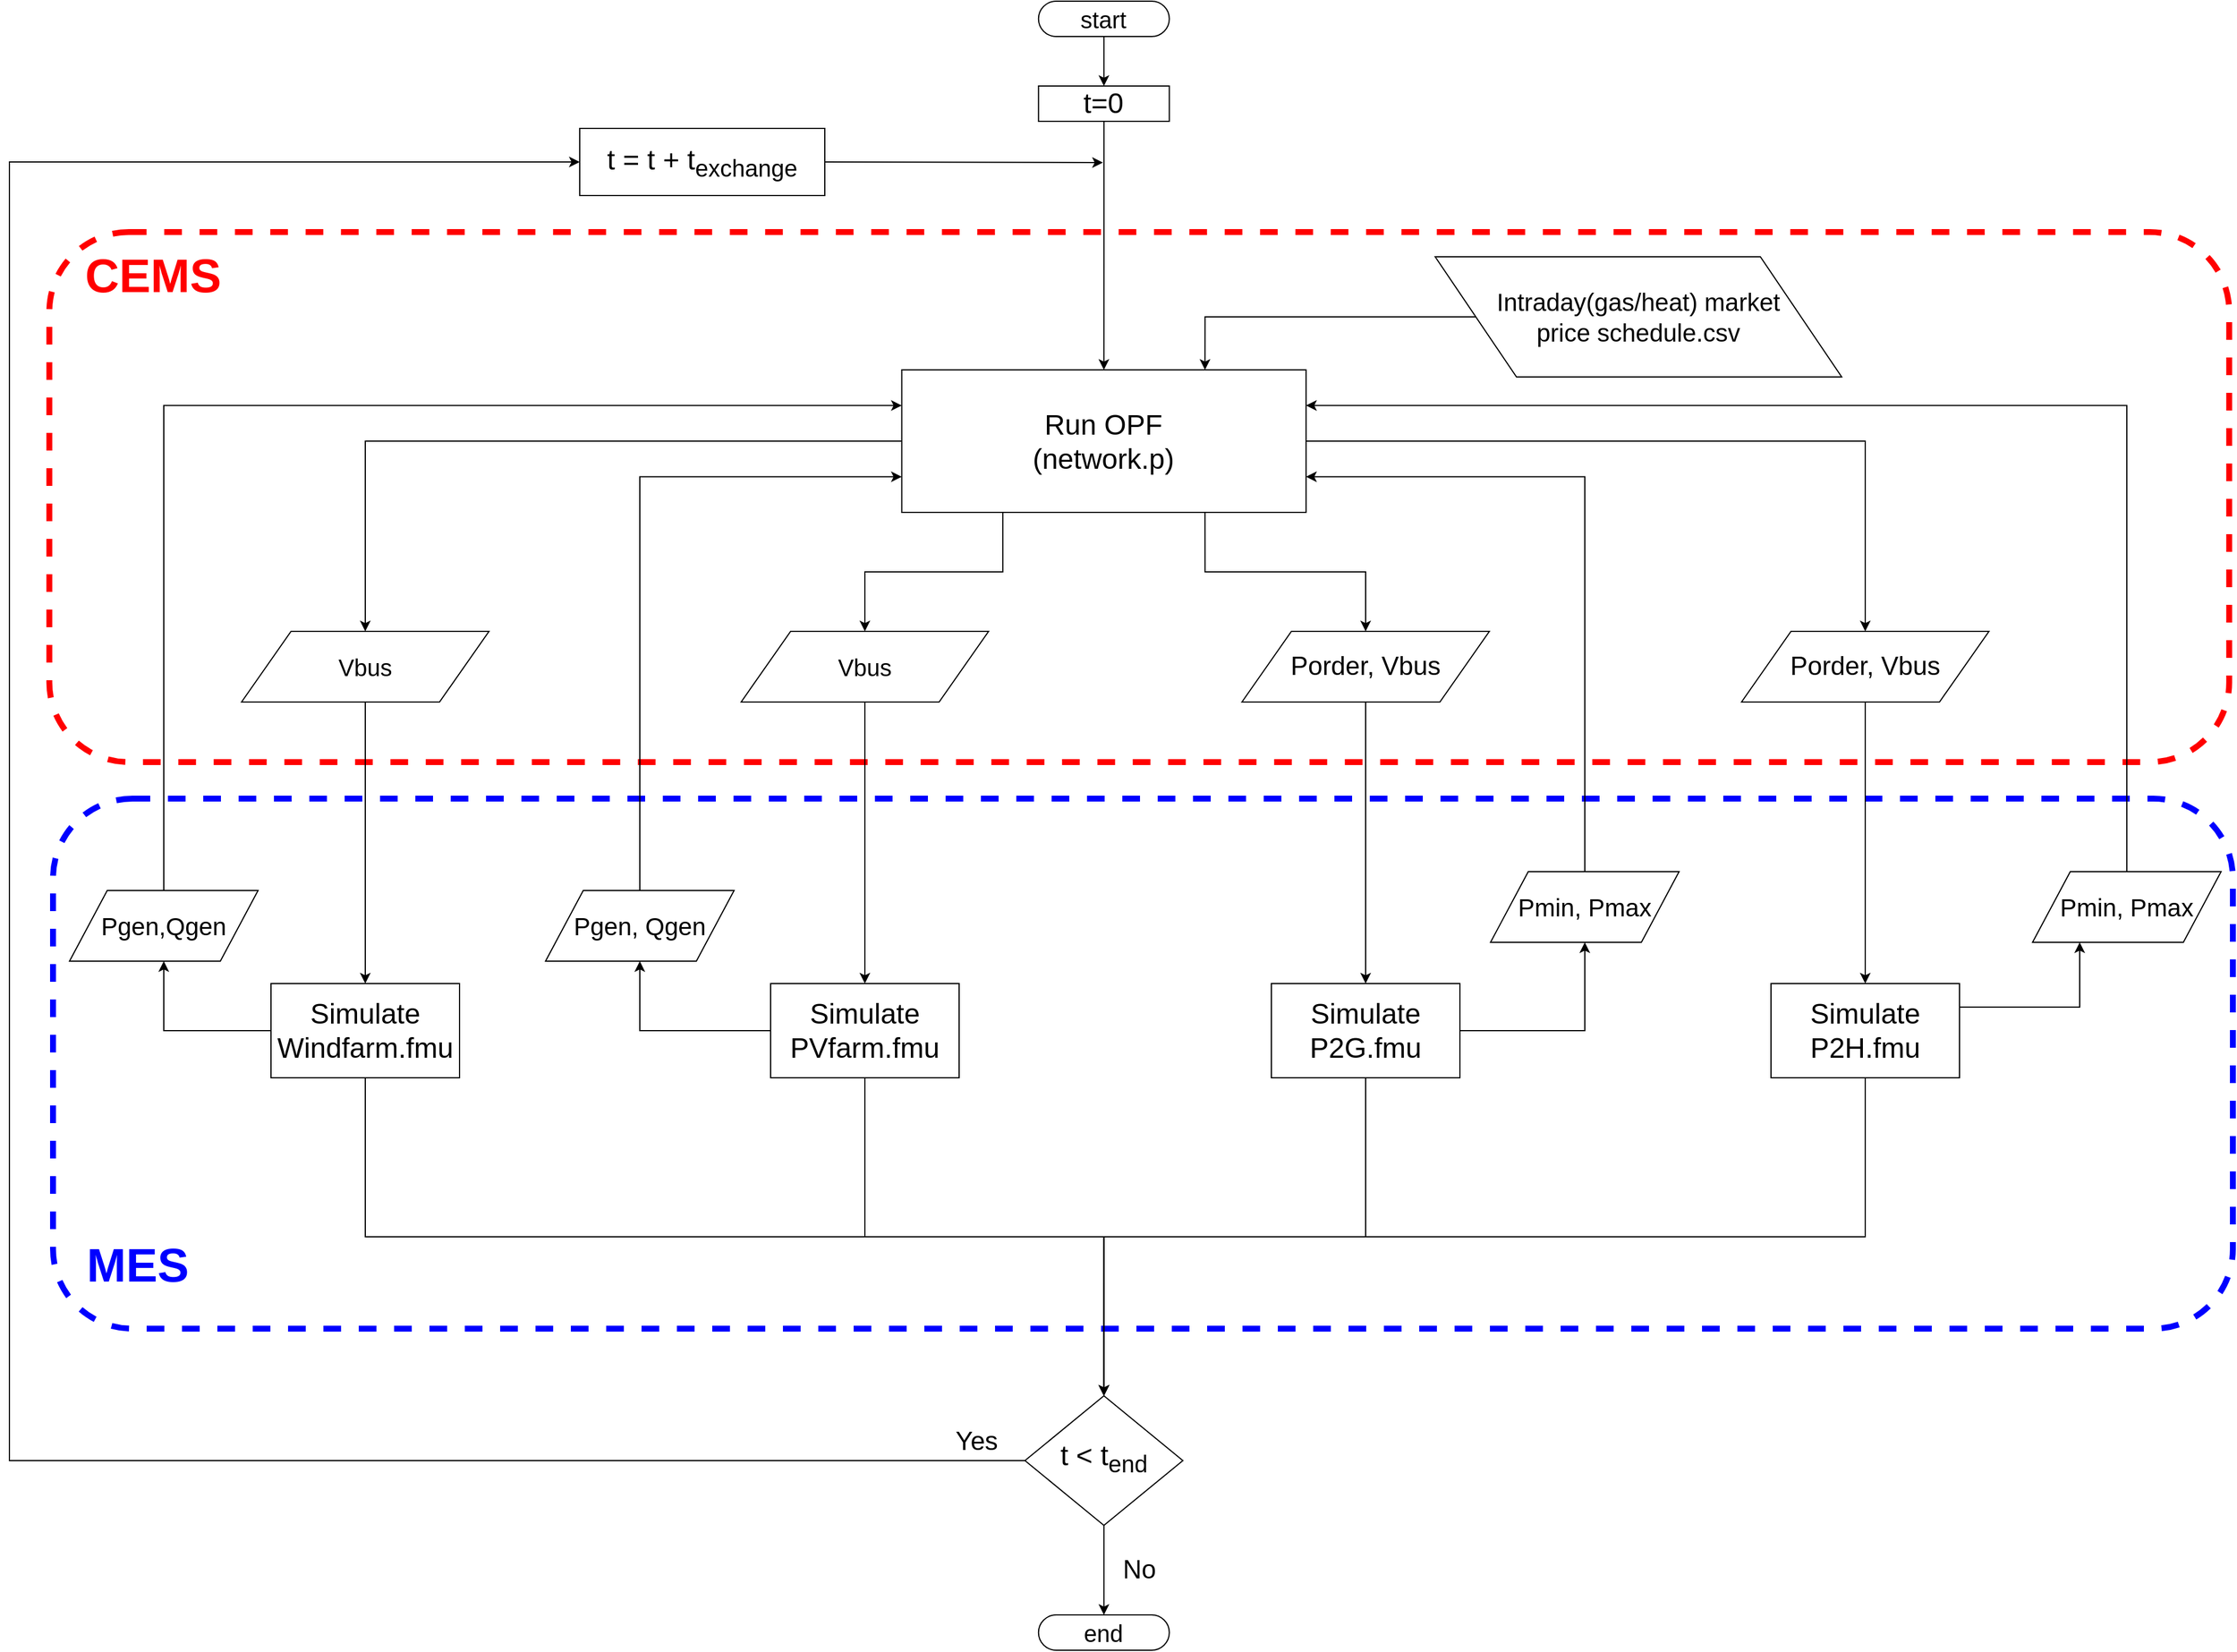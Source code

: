 <mxfile version="13.1.11" type="device"><diagram id="C5RBs43oDa-KdzZeNtuy" name="Page-1"><mxGraphModel dx="3280" dy="1623" grid="0" gridSize="10" guides="1" tooltips="1" connect="1" arrows="1" fold="1" page="0" pageScale="1" pageWidth="827" pageHeight="1169" math="0" shadow="0"><root><mxCell id="WIyWlLk6GJQsqaUBKTNV-0"/><mxCell id="WIyWlLk6GJQsqaUBKTNV-1" parent="WIyWlLk6GJQsqaUBKTNV-0"/><mxCell id="ABgxP5UdEPmgrtqfbq2U-150" value="" style="rounded=1;whiteSpace=wrap;html=1;fillOpacity=21;strokeOpacity=100;dashed=1;strokeWidth=5;overflow=hidden;strokeColor=#FF0000;gradientColor=none;imageAspect=1;" parent="WIyWlLk6GJQsqaUBKTNV-1" vertex="1"><mxGeometry x="-491.13" y="-32" width="1850" height="450" as="geometry"/></mxCell><mxCell id="ABgxP5UdEPmgrtqfbq2U-156" value="" style="rounded=1;whiteSpace=wrap;html=1;fillOpacity=21;strokeOpacity=100;dashed=1;strokeWidth=5;overflow=hidden;strokeColor=#0000FF;" parent="WIyWlLk6GJQsqaUBKTNV-1" vertex="1"><mxGeometry x="-488" y="449" width="1850" height="450" as="geometry"/></mxCell><mxCell id="ABgxP5UdEPmgrtqfbq2U-84" style="edgeStyle=orthogonalEdgeStyle;rounded=0;orthogonalLoop=1;jettySize=auto;html=1;exitX=0;exitY=0.5;exitDx=0;exitDy=0;entryX=0;entryY=0.5;entryDx=0;entryDy=0;labelBackgroundColor=#ffffff;strokeColor=#000000;align=right;" parent="WIyWlLk6GJQsqaUBKTNV-1" source="WIyWlLk6GJQsqaUBKTNV-6" target="ABgxP5UdEPmgrtqfbq2U-0" edge="1"><mxGeometry relative="1" as="geometry"><Array as="points"><mxPoint x="-525" y="1011"/><mxPoint x="-525" y="-91"/></Array></mxGeometry></mxCell><mxCell id="ABgxP5UdEPmgrtqfbq2U-141" value="" style="edgeStyle=orthogonalEdgeStyle;rounded=0;orthogonalLoop=1;jettySize=auto;html=1;labelBackgroundColor=#ffffff;strokeColor=#000000;align=right;entryX=0.5;entryY=0;entryDx=0;entryDy=0;" parent="WIyWlLk6GJQsqaUBKTNV-1" source="WIyWlLk6GJQsqaUBKTNV-6" target="cK0uWOymKPiKbY-e0CiQ-11" edge="1"><mxGeometry relative="1" as="geometry"><mxPoint x="379.0" y="1140" as="targetPoint"/></mxGeometry></mxCell><mxCell id="WIyWlLk6GJQsqaUBKTNV-6" value="&lt;font style=&quot;font-size: 24px&quot;&gt;t &amp;lt; t&lt;sub&gt;end&lt;/sub&gt;&lt;/font&gt;" style="rhombus;whiteSpace=wrap;html=1;shadow=0;fontFamily=Helvetica;fontSize=12;align=center;strokeWidth=1;spacing=6;spacingTop=-4;" parent="WIyWlLk6GJQsqaUBKTNV-1" vertex="1"><mxGeometry x="336.87" y="956" width="134" height="110" as="geometry"/></mxCell><mxCell id="FxuWH9Nk4taiAaQSInAK-10" style="edgeStyle=orthogonalEdgeStyle;rounded=0;orthogonalLoop=1;jettySize=auto;html=1;exitX=1;exitY=0.5;exitDx=0;exitDy=0;" parent="WIyWlLk6GJQsqaUBKTNV-1" source="ABgxP5UdEPmgrtqfbq2U-0" edge="1"><mxGeometry relative="1" as="geometry"><mxPoint x="403" y="-91" as="targetPoint"/><Array as="points"><mxPoint x="403" y="-91"/></Array></mxGeometry></mxCell><mxCell id="ABgxP5UdEPmgrtqfbq2U-0" value="&lt;font style=&quot;font-size: 24px&quot;&gt;t = t + t&lt;sub&gt;exchange&lt;/sub&gt;&lt;/font&gt;" style="rounded=0;whiteSpace=wrap;html=1;" parent="WIyWlLk6GJQsqaUBKTNV-1" vertex="1"><mxGeometry x="-41" y="-120" width="208" height="57" as="geometry"/></mxCell><mxCell id="ABgxP5UdEPmgrtqfbq2U-134" style="edgeStyle=orthogonalEdgeStyle;rounded=0;orthogonalLoop=1;jettySize=auto;html=1;exitX=0.5;exitY=1;exitDx=0;exitDy=0;entryX=0.5;entryY=0;entryDx=0;entryDy=0;labelBackgroundColor=#ffffff;strokeColor=#000000;align=right;" parent="WIyWlLk6GJQsqaUBKTNV-1" source="ABgxP5UdEPmgrtqfbq2U-1" target="ABgxP5UdEPmgrtqfbq2U-19" edge="1"><mxGeometry relative="1" as="geometry"/></mxCell><mxCell id="ABgxP5UdEPmgrtqfbq2U-1" value="&lt;font style=&quot;font-size: 20px&quot;&gt;Vbus&lt;/font&gt;" style="shape=parallelogram;perimeter=parallelogramPerimeter;whiteSpace=wrap;html=1;" parent="WIyWlLk6GJQsqaUBKTNV-1" vertex="1"><mxGeometry x="-328" y="307" width="210" height="60" as="geometry"/></mxCell><mxCell id="ABgxP5UdEPmgrtqfbq2U-133" style="edgeStyle=orthogonalEdgeStyle;rounded=0;orthogonalLoop=1;jettySize=auto;html=1;exitX=0.5;exitY=1;exitDx=0;exitDy=0;entryX=0.5;entryY=0;entryDx=0;entryDy=0;labelBackgroundColor=#ffffff;strokeColor=#000000;align=right;" parent="WIyWlLk6GJQsqaUBKTNV-1" source="ABgxP5UdEPmgrtqfbq2U-2" target="ABgxP5UdEPmgrtqfbq2U-23" edge="1"><mxGeometry relative="1" as="geometry"/></mxCell><mxCell id="ABgxP5UdEPmgrtqfbq2U-2" value="&lt;font style=&quot;font-size: 20px&quot;&gt;Vbus&lt;/font&gt;" style="shape=parallelogram;perimeter=parallelogramPerimeter;whiteSpace=wrap;html=1;" parent="WIyWlLk6GJQsqaUBKTNV-1" vertex="1"><mxGeometry x="96.0" y="307" width="210" height="60" as="geometry"/></mxCell><mxCell id="ABgxP5UdEPmgrtqfbq2U-136" style="edgeStyle=orthogonalEdgeStyle;rounded=0;orthogonalLoop=1;jettySize=auto;html=1;exitX=0.5;exitY=0;exitDx=0;exitDy=0;entryX=1;entryY=0.75;entryDx=0;entryDy=0;labelBackgroundColor=#ffffff;strokeColor=#000000;align=right;" parent="WIyWlLk6GJQsqaUBKTNV-1" source="ABgxP5UdEPmgrtqfbq2U-3" target="ABgxP5UdEPmgrtqfbq2U-14" edge="1"><mxGeometry relative="1" as="geometry"/></mxCell><mxCell id="ABgxP5UdEPmgrtqfbq2U-3" value="&lt;span style=&quot;font-size: 21px&quot;&gt;Pmin, Pmax&lt;/span&gt;" style="shape=parallelogram;perimeter=parallelogramPerimeter;whiteSpace=wrap;html=1;" parent="WIyWlLk6GJQsqaUBKTNV-1" vertex="1"><mxGeometry x="732" y="511" width="160" height="60" as="geometry"/></mxCell><mxCell id="ABgxP5UdEPmgrtqfbq2U-80" style="edgeStyle=orthogonalEdgeStyle;rounded=0;orthogonalLoop=1;jettySize=auto;html=1;exitX=1;exitY=0.5;exitDx=0;exitDy=0;entryX=0.5;entryY=0;entryDx=0;entryDy=0;labelBackgroundColor=#ffffff;strokeColor=#000000;align=right;" parent="WIyWlLk6GJQsqaUBKTNV-1" source="ABgxP5UdEPmgrtqfbq2U-14" target="ABgxP5UdEPmgrtqfbq2U-18" edge="1"><mxGeometry relative="1" as="geometry"/></mxCell><mxCell id="FxuWH9Nk4taiAaQSInAK-12" style="edgeStyle=orthogonalEdgeStyle;rounded=0;orthogonalLoop=1;jettySize=auto;html=1;exitX=0.25;exitY=1;exitDx=0;exitDy=0;entryX=0.5;entryY=0;entryDx=0;entryDy=0;" parent="WIyWlLk6GJQsqaUBKTNV-1" source="ABgxP5UdEPmgrtqfbq2U-14" target="ABgxP5UdEPmgrtqfbq2U-2" edge="1"><mxGeometry relative="1" as="geometry"/></mxCell><mxCell id="FxuWH9Nk4taiAaQSInAK-14" style="edgeStyle=orthogonalEdgeStyle;rounded=0;orthogonalLoop=1;jettySize=auto;html=1;exitX=0.75;exitY=1;exitDx=0;exitDy=0;entryX=0.5;entryY=0;entryDx=0;entryDy=0;" parent="WIyWlLk6GJQsqaUBKTNV-1" source="ABgxP5UdEPmgrtqfbq2U-14" target="ABgxP5UdEPmgrtqfbq2U-17" edge="1"><mxGeometry relative="1" as="geometry"/></mxCell><mxCell id="FxuWH9Nk4taiAaQSInAK-15" style="edgeStyle=orthogonalEdgeStyle;rounded=0;orthogonalLoop=1;jettySize=auto;html=1;exitX=0;exitY=0.5;exitDx=0;exitDy=0;entryX=0.5;entryY=0;entryDx=0;entryDy=0;" parent="WIyWlLk6GJQsqaUBKTNV-1" source="ABgxP5UdEPmgrtqfbq2U-14" target="ABgxP5UdEPmgrtqfbq2U-1" edge="1"><mxGeometry relative="1" as="geometry"/></mxCell><mxCell id="ABgxP5UdEPmgrtqfbq2U-14" value="&lt;font style=&quot;font-size: 24px&quot;&gt;Run OPF&lt;br&gt;(network.p)&lt;/font&gt;" style="rounded=0;whiteSpace=wrap;html=1;" parent="WIyWlLk6GJQsqaUBKTNV-1" vertex="1"><mxGeometry x="232.31" y="85" width="343.12" height="121" as="geometry"/></mxCell><mxCell id="ABgxP5UdEPmgrtqfbq2U-73" value="" style="edgeStyle=orthogonalEdgeStyle;rounded=0;orthogonalLoop=1;jettySize=auto;html=1;labelBackgroundColor=#ffffff;strokeColor=#000000;align=right;" parent="WIyWlLk6GJQsqaUBKTNV-1" source="ABgxP5UdEPmgrtqfbq2U-15" target="ABgxP5UdEPmgrtqfbq2U-14" edge="1"><mxGeometry relative="1" as="geometry"/></mxCell><mxCell id="ABgxP5UdEPmgrtqfbq2U-15" value="&lt;font style=&quot;font-size: 24px&quot;&gt;t=0&lt;/font&gt;" style="rounded=0;whiteSpace=wrap;html=1;" parent="WIyWlLk6GJQsqaUBKTNV-1" vertex="1"><mxGeometry x="348.37" y="-156" width="111" height="30" as="geometry"/></mxCell><mxCell id="ABgxP5UdEPmgrtqfbq2U-132" style="edgeStyle=orthogonalEdgeStyle;rounded=0;orthogonalLoop=1;jettySize=auto;html=1;exitX=0.5;exitY=1;exitDx=0;exitDy=0;entryX=0.5;entryY=0;entryDx=0;entryDy=0;labelBackgroundColor=#ffffff;strokeColor=#000000;align=right;" parent="WIyWlLk6GJQsqaUBKTNV-1" source="ABgxP5UdEPmgrtqfbq2U-17" target="ABgxP5UdEPmgrtqfbq2U-22" edge="1"><mxGeometry relative="1" as="geometry"/></mxCell><mxCell id="ABgxP5UdEPmgrtqfbq2U-17" value="&lt;font style=&quot;font-size: 22px&quot;&gt;Porder, Vbus&lt;/font&gt;" style="shape=parallelogram;perimeter=parallelogramPerimeter;whiteSpace=wrap;html=1;" parent="WIyWlLk6GJQsqaUBKTNV-1" vertex="1"><mxGeometry x="521" y="307" width="210" height="60" as="geometry"/></mxCell><mxCell id="ABgxP5UdEPmgrtqfbq2U-131" style="edgeStyle=orthogonalEdgeStyle;rounded=0;orthogonalLoop=1;jettySize=auto;html=1;exitX=0.5;exitY=1;exitDx=0;exitDy=0;entryX=0.5;entryY=0;entryDx=0;entryDy=0;labelBackgroundColor=#ffffff;strokeColor=#000000;align=right;" parent="WIyWlLk6GJQsqaUBKTNV-1" source="ABgxP5UdEPmgrtqfbq2U-18" target="ABgxP5UdEPmgrtqfbq2U-21" edge="1"><mxGeometry relative="1" as="geometry"/></mxCell><mxCell id="ABgxP5UdEPmgrtqfbq2U-18" value="&lt;font style=&quot;font-size: 22px&quot;&gt;Porder, Vbus&lt;/font&gt;" style="shape=parallelogram;perimeter=parallelogramPerimeter;whiteSpace=wrap;html=1;" parent="WIyWlLk6GJQsqaUBKTNV-1" vertex="1"><mxGeometry x="945" y="307" width="210" height="60" as="geometry"/></mxCell><mxCell id="ABgxP5UdEPmgrtqfbq2U-137" style="edgeStyle=orthogonalEdgeStyle;rounded=0;orthogonalLoop=1;jettySize=auto;html=1;exitX=0.5;exitY=0;exitDx=0;exitDy=0;entryX=1;entryY=0.25;entryDx=0;entryDy=0;labelBackgroundColor=#ffffff;strokeColor=#000000;align=right;" parent="WIyWlLk6GJQsqaUBKTNV-1" source="ABgxP5UdEPmgrtqfbq2U-20" target="ABgxP5UdEPmgrtqfbq2U-14" edge="1"><mxGeometry relative="1" as="geometry"/></mxCell><mxCell id="ABgxP5UdEPmgrtqfbq2U-20" value="&lt;span style=&quot;font-size: 21px&quot;&gt;Pmin, Pmax&lt;/span&gt;" style="shape=parallelogram;perimeter=parallelogramPerimeter;whiteSpace=wrap;html=1;" parent="WIyWlLk6GJQsqaUBKTNV-1" vertex="1"><mxGeometry x="1192" y="511" width="160" height="60" as="geometry"/></mxCell><mxCell id="FxuWH9Nk4taiAaQSInAK-23" style="edgeStyle=orthogonalEdgeStyle;rounded=0;orthogonalLoop=1;jettySize=auto;html=1;exitX=0;exitY=0.5;exitDx=0;exitDy=0;entryX=0.75;entryY=0;entryDx=0;entryDy=0;" parent="WIyWlLk6GJQsqaUBKTNV-1" source="ABgxP5UdEPmgrtqfbq2U-55" target="ABgxP5UdEPmgrtqfbq2U-14" edge="1"><mxGeometry relative="1" as="geometry"/></mxCell><mxCell id="ABgxP5UdEPmgrtqfbq2U-55" value="&lt;div style=&quot;font-size: 21px&quot;&gt;&lt;font style=&quot;font-size: 21px&quot;&gt;Intraday(gas/heat) market price&amp;nbsp;&lt;/font&gt;&lt;span&gt;schedule.csv&lt;/span&gt;&lt;/div&gt;" style="shape=parallelogram;perimeter=parallelogramPerimeter;whiteSpace=wrap;html=1;flipV=1;flipH=0;align=center;" parent="WIyWlLk6GJQsqaUBKTNV-1" vertex="1"><mxGeometry x="685" y="-11" width="345" height="102" as="geometry"/></mxCell><mxCell id="FxuWH9Nk4taiAaQSInAK-5" style="edgeStyle=orthogonalEdgeStyle;rounded=0;orthogonalLoop=1;jettySize=auto;html=1;exitX=0.5;exitY=1;exitDx=0;exitDy=0;entryX=0.5;entryY=0;entryDx=0;entryDy=0;" parent="WIyWlLk6GJQsqaUBKTNV-1" source="ABgxP5UdEPmgrtqfbq2U-19" target="WIyWlLk6GJQsqaUBKTNV-6" edge="1"><mxGeometry relative="1" as="geometry"/></mxCell><mxCell id="FxuWH9Nk4taiAaQSInAK-21" style="edgeStyle=orthogonalEdgeStyle;rounded=0;orthogonalLoop=1;jettySize=auto;html=1;exitX=0;exitY=0.5;exitDx=0;exitDy=0;entryX=0.5;entryY=1;entryDx=0;entryDy=0;" parent="WIyWlLk6GJQsqaUBKTNV-1" source="ABgxP5UdEPmgrtqfbq2U-19" target="FxuWH9Nk4taiAaQSInAK-17" edge="1"><mxGeometry relative="1" as="geometry"/></mxCell><mxCell id="ABgxP5UdEPmgrtqfbq2U-19" value="&lt;font style=&quot;font-size: 24px&quot;&gt;Simulate Windfarm.fmu&lt;/font&gt;" style="rounded=0;whiteSpace=wrap;html=1;aspect=fixed;" parent="WIyWlLk6GJQsqaUBKTNV-1" vertex="1"><mxGeometry x="-303.0" y="606" width="160" height="80" as="geometry"/></mxCell><mxCell id="ABgxP5UdEPmgrtqfbq2U-93" style="edgeStyle=orthogonalEdgeStyle;rounded=0;orthogonalLoop=1;jettySize=auto;html=1;exitX=1;exitY=0.25;exitDx=0;exitDy=0;entryX=0.25;entryY=1;entryDx=0;entryDy=0;labelBackgroundColor=#ffffff;strokeColor=#000000;align=right;" parent="WIyWlLk6GJQsqaUBKTNV-1" source="ABgxP5UdEPmgrtqfbq2U-21" target="ABgxP5UdEPmgrtqfbq2U-20" edge="1"><mxGeometry relative="1" as="geometry"/></mxCell><mxCell id="FxuWH9Nk4taiAaQSInAK-9" style="edgeStyle=orthogonalEdgeStyle;rounded=0;orthogonalLoop=1;jettySize=auto;html=1;exitX=0.5;exitY=1;exitDx=0;exitDy=0;entryX=0.5;entryY=0;entryDx=0;entryDy=0;" parent="WIyWlLk6GJQsqaUBKTNV-1" source="ABgxP5UdEPmgrtqfbq2U-21" target="WIyWlLk6GJQsqaUBKTNV-6" edge="1"><mxGeometry relative="1" as="geometry"/></mxCell><mxCell id="ABgxP5UdEPmgrtqfbq2U-21" value="&lt;font style=&quot;font-size: 24px&quot;&gt;Simulate P2H.fmu&lt;/font&gt;" style="rounded=0;whiteSpace=wrap;html=1;aspect=fixed;" parent="WIyWlLk6GJQsqaUBKTNV-1" vertex="1"><mxGeometry x="970.0" y="606" width="160" height="80" as="geometry"/></mxCell><mxCell id="FxuWH9Nk4taiAaQSInAK-8" style="edgeStyle=orthogonalEdgeStyle;rounded=0;orthogonalLoop=1;jettySize=auto;html=1;exitX=0.5;exitY=1;exitDx=0;exitDy=0;entryX=0.5;entryY=0;entryDx=0;entryDy=0;" parent="WIyWlLk6GJQsqaUBKTNV-1" source="ABgxP5UdEPmgrtqfbq2U-22" target="WIyWlLk6GJQsqaUBKTNV-6" edge="1"><mxGeometry relative="1" as="geometry"/></mxCell><mxCell id="FxuWH9Nk4taiAaQSInAK-18" style="edgeStyle=orthogonalEdgeStyle;rounded=0;orthogonalLoop=1;jettySize=auto;html=1;exitX=1;exitY=0.5;exitDx=0;exitDy=0;entryX=0.5;entryY=1;entryDx=0;entryDy=0;" parent="WIyWlLk6GJQsqaUBKTNV-1" source="ABgxP5UdEPmgrtqfbq2U-22" target="ABgxP5UdEPmgrtqfbq2U-3" edge="1"><mxGeometry relative="1" as="geometry"/></mxCell><mxCell id="ABgxP5UdEPmgrtqfbq2U-22" value="&lt;font style=&quot;font-size: 24px&quot;&gt;Simulate P2G.fmu&lt;/font&gt;" style="rounded=0;whiteSpace=wrap;html=1;aspect=fixed;" parent="WIyWlLk6GJQsqaUBKTNV-1" vertex="1"><mxGeometry x="546.0" y="606" width="160" height="80" as="geometry"/></mxCell><mxCell id="FxuWH9Nk4taiAaQSInAK-6" style="edgeStyle=orthogonalEdgeStyle;rounded=0;orthogonalLoop=1;jettySize=auto;html=1;exitX=0.5;exitY=1;exitDx=0;exitDy=0;entryX=0.5;entryY=0;entryDx=0;entryDy=0;" parent="WIyWlLk6GJQsqaUBKTNV-1" source="ABgxP5UdEPmgrtqfbq2U-23" target="WIyWlLk6GJQsqaUBKTNV-6" edge="1"><mxGeometry relative="1" as="geometry"/></mxCell><mxCell id="FxuWH9Nk4taiAaQSInAK-19" style="edgeStyle=orthogonalEdgeStyle;rounded=0;orthogonalLoop=1;jettySize=auto;html=1;exitX=0;exitY=0.5;exitDx=0;exitDy=0;entryX=0.5;entryY=1;entryDx=0;entryDy=0;" parent="WIyWlLk6GJQsqaUBKTNV-1" source="ABgxP5UdEPmgrtqfbq2U-23" target="FxuWH9Nk4taiAaQSInAK-16" edge="1"><mxGeometry relative="1" as="geometry"/></mxCell><mxCell id="ABgxP5UdEPmgrtqfbq2U-23" value="&lt;font style=&quot;font-size: 24px&quot;&gt;Simulate PVfarm.fmu&lt;/font&gt;" style="rounded=0;whiteSpace=wrap;html=1;aspect=fixed;" parent="WIyWlLk6GJQsqaUBKTNV-1" vertex="1"><mxGeometry x="121.0" y="606" width="160" height="80" as="geometry"/></mxCell><mxCell id="ABgxP5UdEPmgrtqfbq2U-67" value="&lt;font style=&quot;font-size: 22px&quot;&gt;Yes&lt;/font&gt;" style="text;html=1;strokeColor=none;fillColor=none;align=center;verticalAlign=middle;whiteSpace=wrap;rounded=0;" parent="WIyWlLk6GJQsqaUBKTNV-1" vertex="1"><mxGeometry x="266.0" y="980" width="60" height="30" as="geometry"/></mxCell><mxCell id="ABgxP5UdEPmgrtqfbq2U-69" value="&lt;font style=&quot;font-size: 22px&quot;&gt;No&lt;/font&gt;" style="text;html=1;strokeColor=none;fillColor=none;align=center;verticalAlign=middle;whiteSpace=wrap;rounded=0;" parent="WIyWlLk6GJQsqaUBKTNV-1" vertex="1"><mxGeometry x="403.87" y="1089" width="60" height="30" as="geometry"/></mxCell><mxCell id="ABgxP5UdEPmgrtqfbq2U-152" value="&lt;font color=&quot;#ff0000&quot; size=&quot;1&quot;&gt;&lt;b style=&quot;font-size: 40px&quot;&gt;CEMS&lt;/b&gt;&lt;/font&gt;" style="text;html=1;strokeColor=none;fillColor=none;align=center;verticalAlign=middle;whiteSpace=wrap;rounded=0;" parent="WIyWlLk6GJQsqaUBKTNV-1" vertex="1"><mxGeometry x="-478" y="-26" width="150" height="60" as="geometry"/></mxCell><mxCell id="ABgxP5UdEPmgrtqfbq2U-157" value="&lt;font size=&quot;1&quot; color=&quot;#0000ff&quot;&gt;&lt;b style=&quot;font-size: 40px&quot;&gt;MES&lt;/b&gt;&lt;/font&gt;" style="text;html=1;strokeColor=none;fillColor=none;align=center;verticalAlign=middle;whiteSpace=wrap;rounded=0;" parent="WIyWlLk6GJQsqaUBKTNV-1" vertex="1"><mxGeometry x="-491.13" y="814" width="150" height="60" as="geometry"/></mxCell><mxCell id="cK0uWOymKPiKbY-e0CiQ-10" style="edgeStyle=orthogonalEdgeStyle;rounded=0;orthogonalLoop=1;jettySize=auto;html=1;exitX=0.5;exitY=1;exitDx=0;exitDy=0;entryX=0.5;entryY=0;entryDx=0;entryDy=0;" parent="WIyWlLk6GJQsqaUBKTNV-1" source="cK0uWOymKPiKbY-e0CiQ-6" target="ABgxP5UdEPmgrtqfbq2U-15" edge="1"><mxGeometry relative="1" as="geometry"/></mxCell><mxCell id="cK0uWOymKPiKbY-e0CiQ-6" value="&lt;font style=&quot;font-size: 20px&quot;&gt;start&lt;/font&gt;" style="whiteSpace=wrap;html=1;rounded=1;arcSize=50;align=center;" parent="WIyWlLk6GJQsqaUBKTNV-1" vertex="1"><mxGeometry x="348.37" y="-228" width="111" height="30" as="geometry"/></mxCell><mxCell id="cK0uWOymKPiKbY-e0CiQ-11" value="&lt;font style=&quot;font-size: 20px&quot;&gt;end&lt;/font&gt;" style="whiteSpace=wrap;html=1;rounded=1;arcSize=50;align=center;" parent="WIyWlLk6GJQsqaUBKTNV-1" vertex="1"><mxGeometry x="348.37" y="1142" width="111" height="30" as="geometry"/></mxCell><mxCell id="FxuWH9Nk4taiAaQSInAK-20" style="edgeStyle=orthogonalEdgeStyle;rounded=0;orthogonalLoop=1;jettySize=auto;html=1;exitX=0.5;exitY=0;exitDx=0;exitDy=0;entryX=0;entryY=0.75;entryDx=0;entryDy=0;" parent="WIyWlLk6GJQsqaUBKTNV-1" source="FxuWH9Nk4taiAaQSInAK-16" target="ABgxP5UdEPmgrtqfbq2U-14" edge="1"><mxGeometry relative="1" as="geometry"/></mxCell><mxCell id="FxuWH9Nk4taiAaQSInAK-16" value="&lt;span style=&quot;font-size: 21px&quot;&gt;Pgen, Qgen&lt;/span&gt;" style="shape=parallelogram;perimeter=parallelogramPerimeter;whiteSpace=wrap;html=1;" parent="WIyWlLk6GJQsqaUBKTNV-1" vertex="1"><mxGeometry x="-70" y="527" width="160" height="60" as="geometry"/></mxCell><mxCell id="FxuWH9Nk4taiAaQSInAK-22" style="edgeStyle=orthogonalEdgeStyle;rounded=0;orthogonalLoop=1;jettySize=auto;html=1;exitX=0.5;exitY=0;exitDx=0;exitDy=0;entryX=0;entryY=0.25;entryDx=0;entryDy=0;" parent="WIyWlLk6GJQsqaUBKTNV-1" source="FxuWH9Nk4taiAaQSInAK-17" target="ABgxP5UdEPmgrtqfbq2U-14" edge="1"><mxGeometry relative="1" as="geometry"/></mxCell><mxCell id="FxuWH9Nk4taiAaQSInAK-17" value="&lt;font style=&quot;font-size: 21px&quot;&gt;Pgen,Qgen&lt;/font&gt;" style="shape=parallelogram;perimeter=parallelogramPerimeter;whiteSpace=wrap;html=1;" parent="WIyWlLk6GJQsqaUBKTNV-1" vertex="1"><mxGeometry x="-474" y="527" width="160" height="60" as="geometry"/></mxCell></root></mxGraphModel></diagram></mxfile>